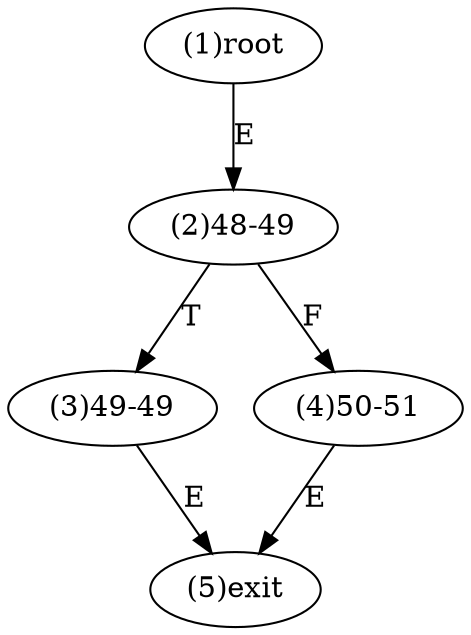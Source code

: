digraph "" { 
1[ label="(1)root"];
2[ label="(2)48-49"];
3[ label="(3)49-49"];
4[ label="(4)50-51"];
5[ label="(5)exit"];
1->2[ label="E"];
2->4[ label="F"];
2->3[ label="T"];
3->5[ label="E"];
4->5[ label="E"];
}